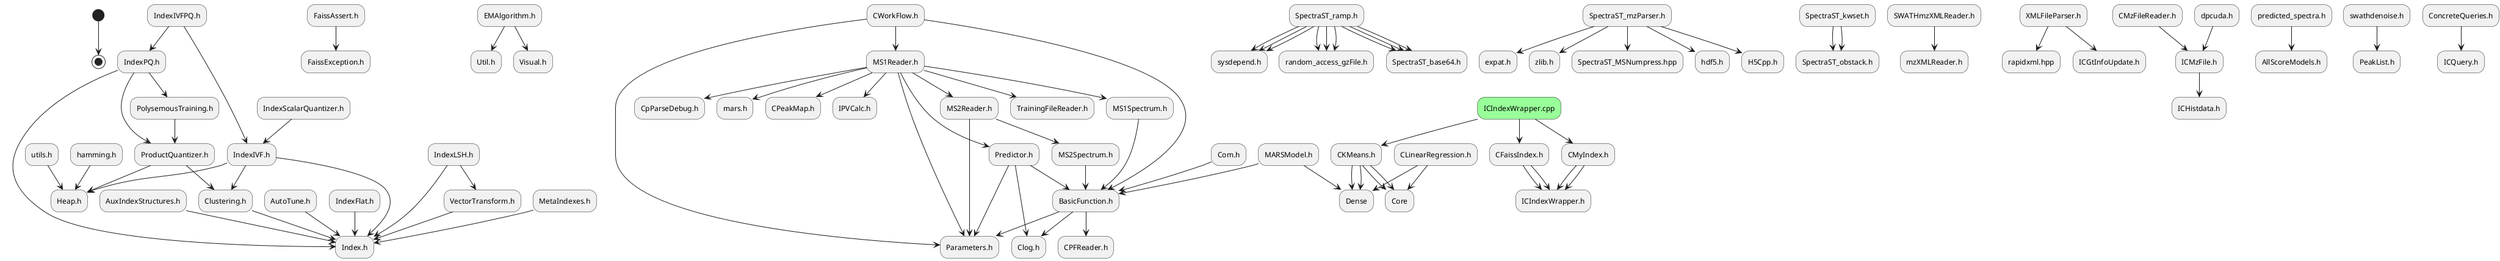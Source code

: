 Generated by Python tool to show the relationship of CPP files. 
Command line:
['/data/wulong/scripts/header_dependency.py', '../../mzXMLReader/', 'True']
@startuml
(*) --> (*)
"hamming.h"  --> "Heap.h"
"ProductQuantizer.h"  --> "Clustering.h"
"ProductQuantizer.h"  --> "Heap.h"
"FaissAssert.h"  --> "FaissException.h"
"EMAlgorithm.h"  --> "Util.h"
"EMAlgorithm.h"  --> "Visual.h"
"MetaIndexes.h"  --> "Index.h"
"Com.h"  --> "BasicFunction.h"
"CMyIndex.h"  --> "ICIndexWrapper.h"
"SpectraST_ramp.h"  --> "sysdepend.h"
"SpectraST_ramp.h"  --> "random_access_gzFile.h"
"SpectraST_ramp.h"  --> "SpectraST_base64.h"
"SpectraST_mzParser.h"  --> "expat.h"
"SpectraST_mzParser.h"  --> "zlib.h"
"SpectraST_mzParser.h"  --> "SpectraST_MSNumpress.hpp"
"SpectraST_mzParser.h"  --> "hdf5.h"
"SpectraST_mzParser.h"  --> "H5Cpp.h"
"SpectraST_kwset.h"  --> "SpectraST_obstack.h"
"CMyIndex.h"  --> "ICIndexWrapper.h"
"Predictor.h"  --> "Parameters.h"
"Predictor.h"  --> "Clog.h"
"Predictor.h"  --> "BasicFunction.h"
"IndexPQ.h"  --> "Index.h"
"IndexPQ.h"  --> "ProductQuantizer.h"
"IndexPQ.h"  --> "PolysemousTraining.h"
"MS2Reader.h"  --> "Parameters.h"
"MS2Reader.h"  --> "MS2Spectrum.h"
"SWATHmzXMLReader.h"  --> "mzXMLReader.h"
"MARSModel.h"  --> "BasicFunction.h"
"MARSModel.h"  --> "Dense"
"MS1Spectrum.h"  --> "BasicFunction.h"
"AuxIndexStructures.h"  --> "Index.h"
"PolysemousTraining.h"  --> "ProductQuantizer.h"
"IndexIVFPQ.h"  --> "IndexIVF.h"
"IndexIVFPQ.h"  --> "IndexPQ.h"
"MS1Reader.h"  --> "Parameters.h"
"MS1Reader.h"  --> "MS1Spectrum.h"
"MS1Reader.h"  --> "TrainingFileReader.h"
"MS1Reader.h"  --> "MS2Reader.h"
"MS1Reader.h"  --> "CpParseDebug.h"
"MS1Reader.h"  --> "Predictor.h"
"MS1Reader.h"  --> "mars.h"
"MS1Reader.h"  --> "CPeakMap.h"
"MS1Reader.h"  --> "IPVCalc.h"
"SpectraST_kwset.h"  --> "SpectraST_obstack.h"
"XMLFileParser.h"  --> "rapidxml.hpp"
"XMLFileParser.h"  --> "ICGtInfoUpdate.h"
"utils.h"  --> "Heap.h"
"IndexIVF.h"  --> "Index.h"
"IndexIVF.h"  --> "Clustering.h"
"IndexIVF.h"  --> "Heap.h"
"Clustering.h"  --> "Index.h"
"CMzFileReader.h"  --> "ICMzFile.h"
"AutoTune.h"  --> "Index.h"
"CKMeans.h"  --> "Core"
"CKMeans.h"  --> "Dense"
"IndexFlat.h"  --> "Index.h"
"SpectraST_ramp.h"  --> "sysdepend.h"
"SpectraST_ramp.h"  --> "random_access_gzFile.h"
"SpectraST_ramp.h"  --> "SpectraST_base64.h"
"predicted_spectra.h"  --> "AllScoreModels.h"
"IndexLSH.h"  --> "Index.h"
"IndexLSH.h"  --> "VectorTransform.h"
"CFaissIndex.h"  --> "ICIndexWrapper.h"
"swathdenoise.h"  --> "PeakList.h"
"IndexScalarQuantizer.h"  --> "IndexIVF.h"
"CFaissIndex.h"  --> "ICIndexWrapper.h"
"dpcuda.h"  --> "ICMzFile.h"
"CLinearRegression.h"  --> "Core"
"CLinearRegression.h"  --> "Dense"
"CKMeans.h"  --> "Core"
"CKMeans.h"  --> "Dense"
"ConcreteQueries.h"  --> "ICQuery.h"
"VectorTransform.h"  --> "Index.h"
"ICMzFile.h"  --> "ICHistdata.h"
"SpectraST_ramp.h"  --> "sysdepend.h"
"SpectraST_ramp.h"  --> "random_access_gzFile.h"
"SpectraST_ramp.h"  --> "SpectraST_base64.h"
"BasicFunction.h"  --> "Clog.h"
"BasicFunction.h"  --> "CPFReader.h"
"BasicFunction.h"  --> "Parameters.h"
"FCgiIO.h"  --> "fcgio.h"
"FCgiIO.h"  --> "CgiInput.h"
"MS2Spectrum.h"  --> "BasicFunction.h"
"CWorkFlow.h"  --> "Parameters.h"
"CWorkFlow.h"  --> "BasicFunction.h"
"CWorkFlow.h"  --> "MS1Reader.h"
"ICIndexWrapper.cpp" #99FF99 --> "CMyIndex.h"
"ICIndexWrapper.cpp" #99FF99 --> "CFaissIndex.h"
"ICIndexWrapper.cpp" #99FF99 --> "CKMeans.h"
@enduml